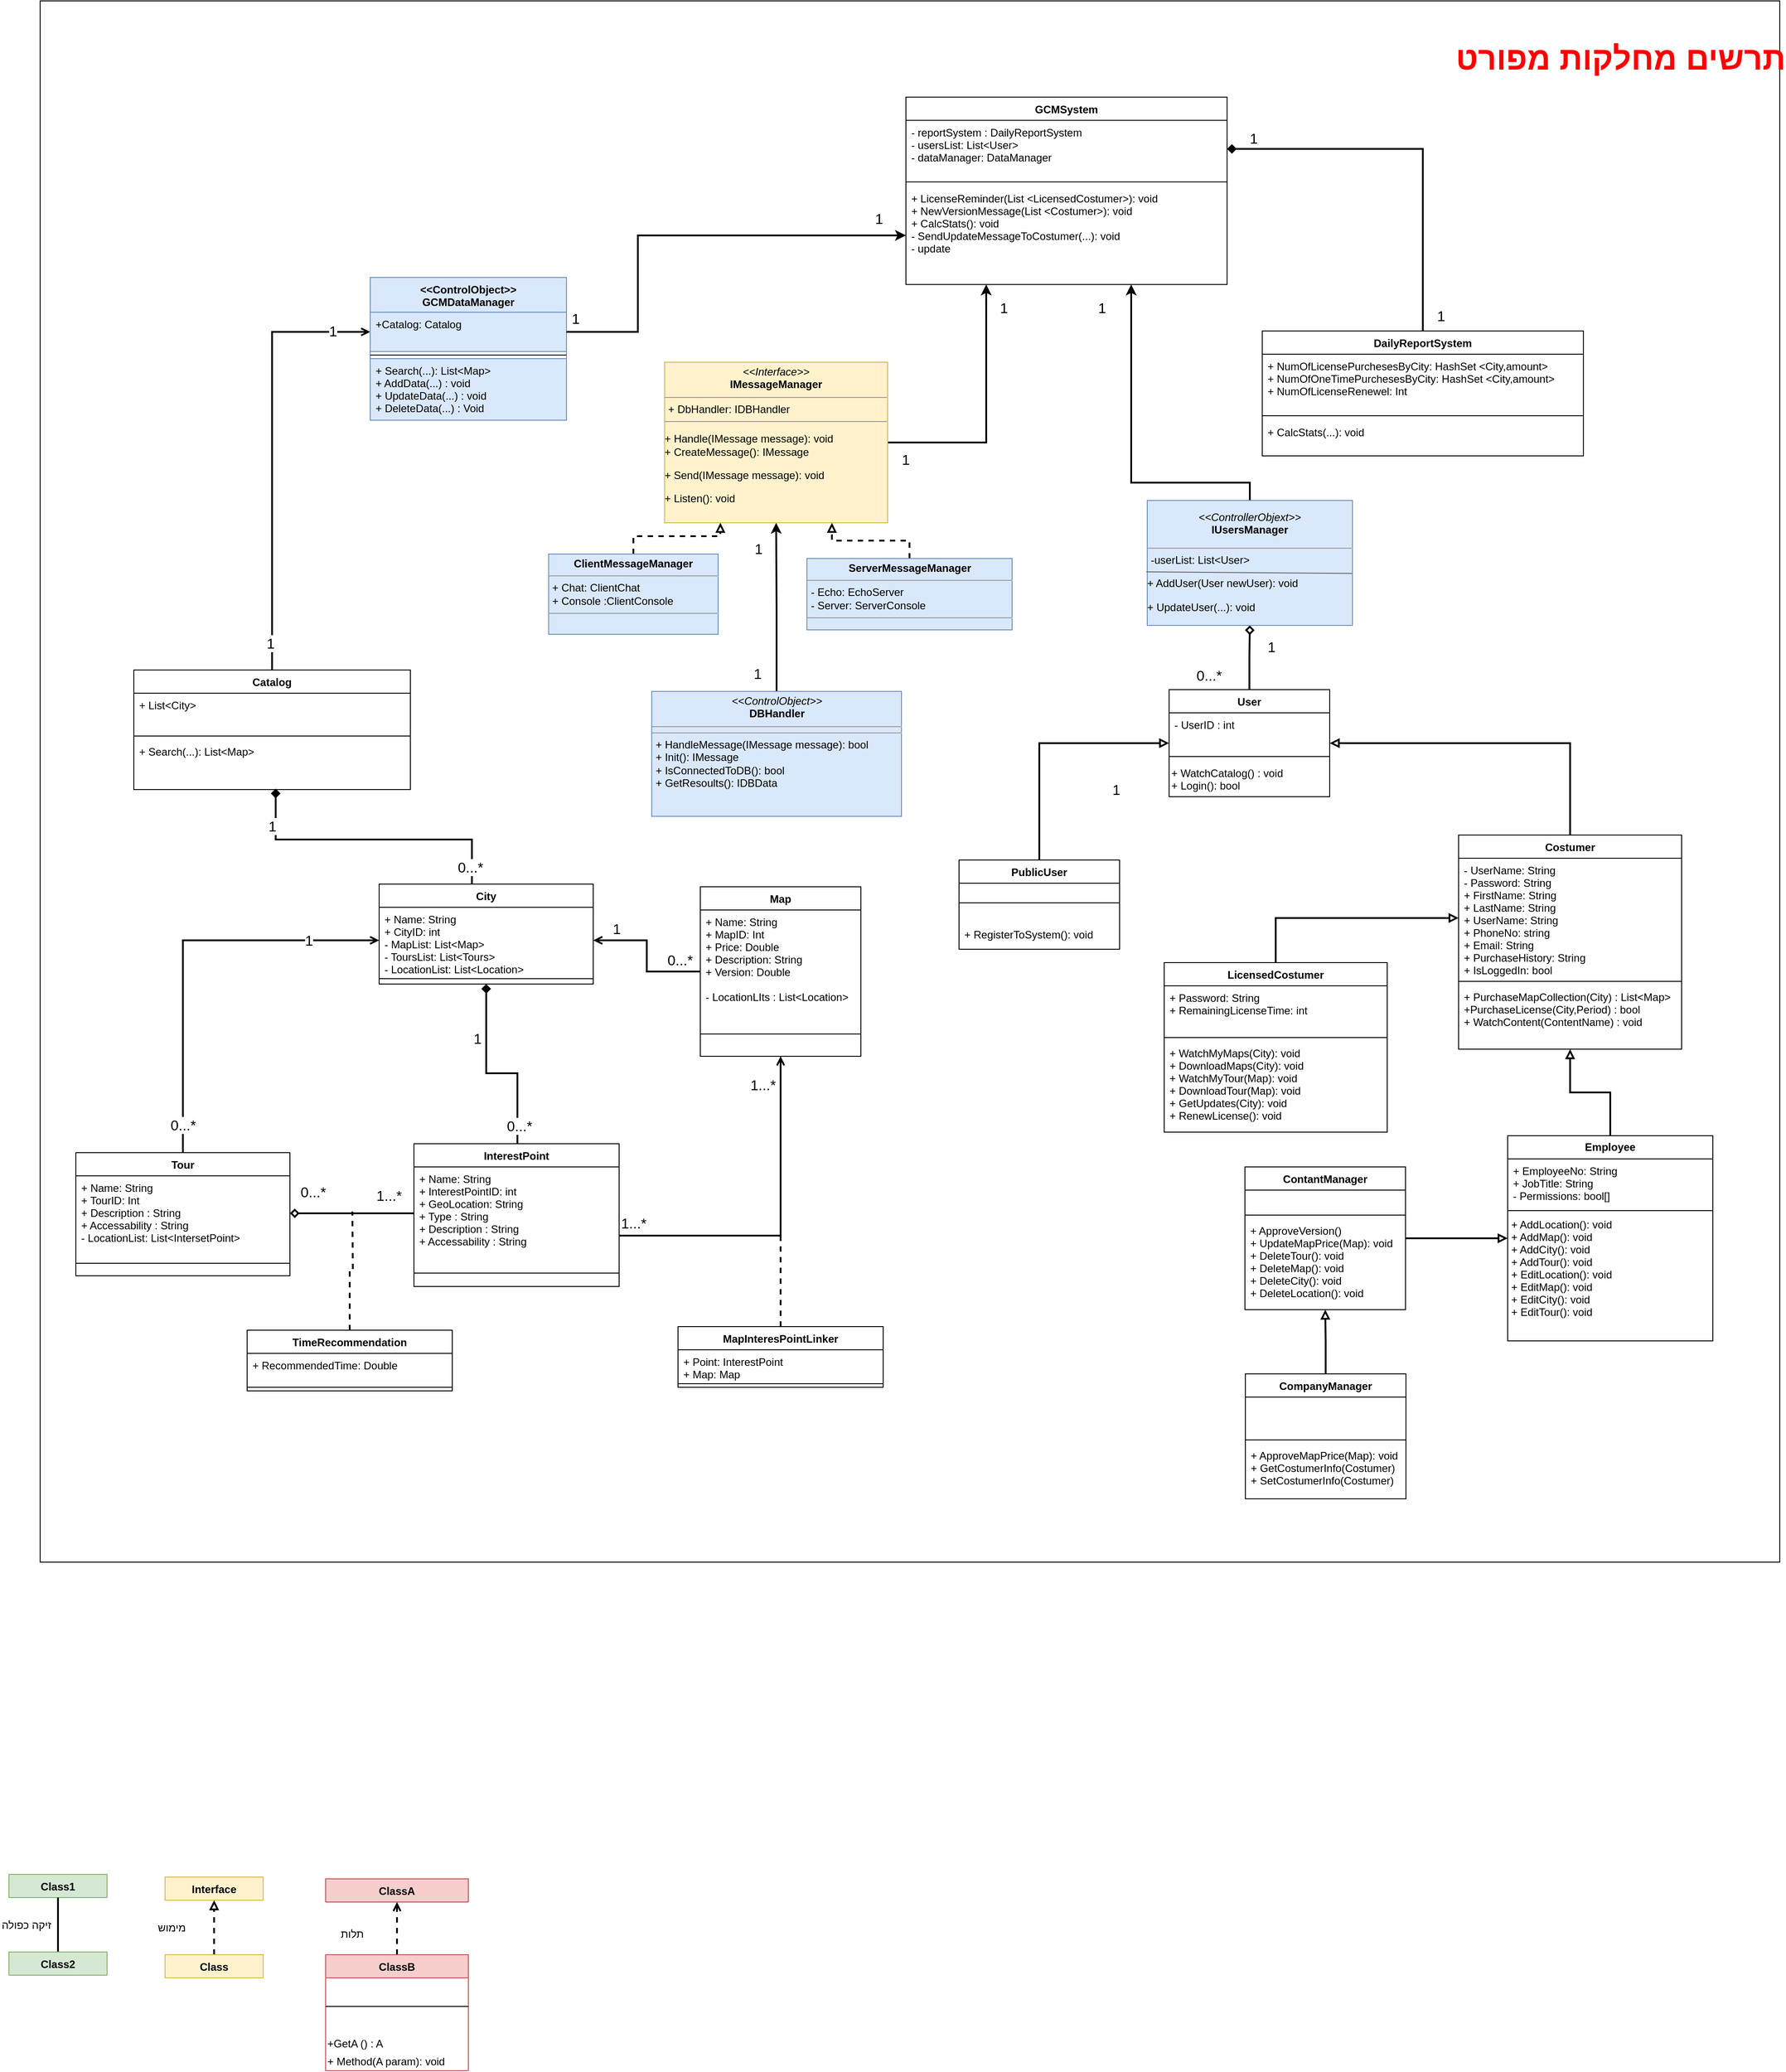 <mxfile version="10.6.3" type="device"><diagram id="jEEE5WQpok4G4n7z_fG8" name="Page-1"><mxGraphModel dx="4210" dy="4076" grid="1" gridSize="10" guides="1" tooltips="1" connect="1" arrows="1" fold="1" page="1" pageScale="1" pageWidth="850" pageHeight="1100" math="0" shadow="0"><root><mxCell id="0"/><mxCell id="1" parent="0"/><mxCell id="hmwMrBKpWxfeZXleXjf2-1" value="" style="rounded=0;whiteSpace=wrap;html=1;" vertex="1" parent="1"><mxGeometry x="-740" y="-1260" width="1950" height="1750" as="geometry"/></mxCell><mxCell id="YdYPWA61W4sI0FKI8ZSu-35" style="edgeStyle=orthogonalEdgeStyle;rounded=0;orthogonalLoop=1;jettySize=auto;html=1;entryX=0.5;entryY=1;entryDx=0;entryDy=0;fillColor=#f8cecc;strokeColor=#000000;strokeWidth=2;endArrow=block;endFill=0;" parent="1" source="YdYPWA61W4sI0FKI8ZSu-1" target="YdYPWA61W4sI0FKI8ZSu-9" edge="1"><mxGeometry relative="1" as="geometry"/></mxCell><mxCell id="YdYPWA61W4sI0FKI8ZSu-1" value="Employee" style="swimlane;fontStyle=1;align=center;verticalAlign=top;childLayout=stackLayout;horizontal=1;startSize=26;horizontalStack=0;resizeParent=1;resizeParentMax=0;resizeLast=0;collapsible=1;marginBottom=0;spacing=1;" parent="1" vertex="1"><mxGeometry x="905" y="12" width="230" height="230" as="geometry"><mxRectangle x="1230" y="360" width="70" height="26" as="alternateBounds"/></mxGeometry></mxCell><mxCell id="YdYPWA61W4sI0FKI8ZSu-2" value="+ EmployeeNo: String&#xA;+ JobTitle: String&#xA;- Permissions: bool[]" style="text;strokeColor=none;fillColor=none;align=left;verticalAlign=top;spacingLeft=4;spacingRight=4;overflow=hidden;rotatable=0;points=[[0,0.5],[1,0.5]];portConstraint=eastwest;" parent="YdYPWA61W4sI0FKI8ZSu-1" vertex="1"><mxGeometry y="26" width="230" height="54" as="geometry"/></mxCell><mxCell id="YdYPWA61W4sI0FKI8ZSu-3" value="" style="line;strokeWidth=1;fillColor=none;align=left;verticalAlign=middle;spacingTop=-1;spacingLeft=3;spacingRight=3;rotatable=0;labelPosition=right;points=[];portConstraint=eastwest;" parent="YdYPWA61W4sI0FKI8ZSu-1" vertex="1"><mxGeometry y="80" width="230" height="8" as="geometry"/></mxCell><mxCell id="YdYPWA61W4sI0FKI8ZSu-4" value="+ AddLocation(): void&#xA;+ AddMap(): void&#xA;+ AddCity(): void&#xA;+ AddTour(): void&#xA;+ EditLocation(): void&#xA;+ EditMap(): void&#xA;+ EditCity(): void&#xA;+ EditTour(): void&#xA;&#xA;" style="text;strokeColor=none;fillColor=none;align=left;verticalAlign=top;spacingLeft=4;spacingRight=4;overflow=hidden;rotatable=0;points=[[0,0.5],[1,0.5]];portConstraint=eastwest;spacing=0;" parent="YdYPWA61W4sI0FKI8ZSu-1" vertex="1"><mxGeometry y="88" width="230" height="142" as="geometry"/></mxCell><mxCell id="OOZoNBhpIxazR-fyeRPt-20" style="edgeStyle=orthogonalEdgeStyle;rounded=0;orthogonalLoop=1;jettySize=auto;html=1;endArrow=classic;endFill=1;strokeColor=#000000;strokeWidth=2;fontSize=16;exitX=0.5;exitY=0;exitDx=0;exitDy=0;" parent="1" source="GuwsaSdTP42mEUQlLHz1-16" target="h58AmMdjCYzJy9GxhHrb-9" edge="1"><mxGeometry relative="1" as="geometry"><Array as="points"><mxPoint x="616" y="-720"/><mxPoint x="483" y="-720"/></Array><mxPoint x="650" y="-520" as="sourcePoint"/></mxGeometry></mxCell><mxCell id="GuwsaSdTP42mEUQlLHz1-17" style="edgeStyle=orthogonalEdgeStyle;rounded=0;orthogonalLoop=1;jettySize=auto;html=1;strokeWidth=2;endArrow=diamond;endFill=0;" parent="1" source="YdYPWA61W4sI0FKI8ZSu-5" target="GuwsaSdTP42mEUQlLHz1-16" edge="1"><mxGeometry relative="1" as="geometry"/></mxCell><mxCell id="YdYPWA61W4sI0FKI8ZSu-5" value="User" style="swimlane;fontStyle=1;align=center;verticalAlign=top;childLayout=stackLayout;horizontal=1;startSize=26;horizontalStack=0;resizeParent=1;resizeParentMax=0;resizeLast=0;collapsible=1;marginBottom=0;" parent="1" vertex="1"><mxGeometry x="525.5" y="-488" width="180" height="120" as="geometry"><mxRectangle x="690" y="-60" width="70" height="26" as="alternateBounds"/></mxGeometry></mxCell><mxCell id="YdYPWA61W4sI0FKI8ZSu-6" value="- UserID : int" style="text;strokeColor=none;fillColor=none;align=left;verticalAlign=top;spacingLeft=4;spacingRight=4;overflow=hidden;rotatable=0;points=[[0,0.5],[1,0.5]];portConstraint=eastwest;" parent="YdYPWA61W4sI0FKI8ZSu-5" vertex="1"><mxGeometry y="26" width="180" height="44" as="geometry"/></mxCell><mxCell id="YdYPWA61W4sI0FKI8ZSu-7" value="" style="line;strokeWidth=1;fillColor=none;align=left;verticalAlign=middle;spacingTop=-1;spacingLeft=3;spacingRight=3;rotatable=0;labelPosition=right;points=[];portConstraint=eastwest;" parent="YdYPWA61W4sI0FKI8ZSu-5" vertex="1"><mxGeometry y="70" width="180" height="10" as="geometry"/></mxCell><mxCell id="OOZoNBhpIxazR-fyeRPt-55" value="&lt;div&gt;+ WatchCatalog() : void&lt;/div&gt;&lt;div&gt;+ Login(): bool&lt;/div&gt;" style="text;html=1;fontSize=12;" parent="YdYPWA61W4sI0FKI8ZSu-5" vertex="1"><mxGeometry y="80" width="180" height="40" as="geometry"/></mxCell><mxCell id="YdYPWA61W4sI0FKI8ZSu-34" style="edgeStyle=orthogonalEdgeStyle;rounded=0;orthogonalLoop=1;jettySize=auto;html=1;entryX=1;entryY=0.5;entryDx=0;entryDy=0;exitX=0.5;exitY=0;exitDx=0;exitDy=0;endArrow=block;endFill=0;strokeWidth=2;" parent="1" source="YdYPWA61W4sI0FKI8ZSu-9" target="YdYPWA61W4sI0FKI8ZSu-5" edge="1"><mxGeometry relative="1" as="geometry"/></mxCell><mxCell id="YdYPWA61W4sI0FKI8ZSu-9" value="Costumer" style="swimlane;fontStyle=1;align=center;verticalAlign=top;childLayout=stackLayout;horizontal=1;startSize=26;horizontalStack=0;resizeParent=1;resizeParentMax=0;resizeLast=0;collapsible=1;marginBottom=0;" parent="1" vertex="1"><mxGeometry x="850" y="-325" width="250" height="240" as="geometry"><mxRectangle x="764" y="77" width="70" height="26" as="alternateBounds"/></mxGeometry></mxCell><mxCell id="YdYPWA61W4sI0FKI8ZSu-10" value="- UserName: String&#xA;- Password: String&#xA;+ FirstName: String&#xA;+ LastName: String&#xA;+ UserName: String&#xA;+ PhoneNo: string&#xA;+ Email: String&#xA;+ PurchaseHistory: String&#xA;+ IsLoggedIn: bool&#xA;" style="text;strokeColor=none;fillColor=none;align=left;verticalAlign=top;spacingLeft=4;spacingRight=4;overflow=hidden;rotatable=0;points=[[0,0.5],[1,0.5]];portConstraint=eastwest;" parent="YdYPWA61W4sI0FKI8ZSu-9" vertex="1"><mxGeometry y="26" width="250" height="134" as="geometry"/></mxCell><mxCell id="YdYPWA61W4sI0FKI8ZSu-11" value="" style="line;strokeWidth=1;fillColor=none;align=left;verticalAlign=middle;spacingTop=-1;spacingLeft=3;spacingRight=3;rotatable=0;labelPosition=right;points=[];portConstraint=eastwest;" parent="YdYPWA61W4sI0FKI8ZSu-9" vertex="1"><mxGeometry y="160" width="250" height="8" as="geometry"/></mxCell><mxCell id="YdYPWA61W4sI0FKI8ZSu-12" value="+ PurchaseMapCollection(City) : List&lt;Map&gt;&#xA;+PurchaseLicense(City,Period) : bool&#xA;+ WatchContent(ContentName) : void&#xA;&#xA;" style="text;strokeColor=none;fillColor=none;align=left;verticalAlign=top;spacingLeft=4;spacingRight=4;overflow=hidden;rotatable=0;points=[[0,0.5],[1,0.5]];portConstraint=eastwest;fontColor=#000000;" parent="YdYPWA61W4sI0FKI8ZSu-9" vertex="1"><mxGeometry y="168" width="250" height="72" as="geometry"/></mxCell><mxCell id="YdYPWA61W4sI0FKI8ZSu-36" style="edgeStyle=orthogonalEdgeStyle;rounded=0;orthogonalLoop=1;jettySize=auto;html=1;strokeWidth=2;endArrow=block;endFill=0;" parent="1" source="YdYPWA61W4sI0FKI8ZSu-14" target="YdYPWA61W4sI0FKI8ZSu-1" edge="1"><mxGeometry relative="1" as="geometry"/></mxCell><mxCell id="YdYPWA61W4sI0FKI8ZSu-14" value="ContantManager" style="swimlane;fontStyle=1;align=center;verticalAlign=top;childLayout=stackLayout;horizontal=1;startSize=26;horizontalStack=0;resizeParent=1;resizeParentMax=0;resizeLast=0;collapsible=1;marginBottom=0;" parent="1" vertex="1"><mxGeometry x="610.5" y="47" width="180" height="160" as="geometry"><mxRectangle x="945.5" y="590" width="129" height="26" as="alternateBounds"/></mxGeometry></mxCell><mxCell id="YdYPWA61W4sI0FKI8ZSu-15" value="&#xA;" style="text;strokeColor=none;fillColor=none;align=left;verticalAlign=top;spacingLeft=4;spacingRight=4;overflow=hidden;rotatable=0;points=[[0,0.5],[1,0.5]];portConstraint=eastwest;" parent="YdYPWA61W4sI0FKI8ZSu-14" vertex="1"><mxGeometry y="26" width="180" height="24" as="geometry"/></mxCell><mxCell id="YdYPWA61W4sI0FKI8ZSu-16" value="" style="line;strokeWidth=1;fillColor=none;align=left;verticalAlign=middle;spacingTop=-1;spacingLeft=3;spacingRight=3;rotatable=0;labelPosition=right;points=[];portConstraint=eastwest;" parent="YdYPWA61W4sI0FKI8ZSu-14" vertex="1"><mxGeometry y="50" width="180" height="8" as="geometry"/></mxCell><mxCell id="YdYPWA61W4sI0FKI8ZSu-17" value="+ ApproveVersion()&#xA;+ UpdateMapPrice(Map): void&#xA;+ DeleteTour(): void&#xA;+ DeleteMap(): void&#xA;+ DeleteCity(): void&#xA;+ DeleteLocation(): void" style="text;strokeColor=none;fillColor=none;align=left;verticalAlign=top;spacingLeft=4;spacingRight=4;overflow=hidden;rotatable=0;points=[[0,0.5],[1,0.5]];portConstraint=eastwest;" parent="YdYPWA61W4sI0FKI8ZSu-14" vertex="1"><mxGeometry y="58" width="180" height="102" as="geometry"/></mxCell><mxCell id="YdYPWA61W4sI0FKI8ZSu-37" style="edgeStyle=orthogonalEdgeStyle;rounded=0;orthogonalLoop=1;jettySize=auto;html=1;endArrow=block;endFill=0;strokeWidth=2;" parent="1" source="YdYPWA61W4sI0FKI8ZSu-19" target="YdYPWA61W4sI0FKI8ZSu-14" edge="1"><mxGeometry relative="1" as="geometry"/></mxCell><mxCell id="YdYPWA61W4sI0FKI8ZSu-19" value="CompanyManager" style="swimlane;fontStyle=1;align=center;verticalAlign=top;childLayout=stackLayout;horizontal=1;startSize=26;horizontalStack=0;resizeParent=1;resizeParentMax=0;resizeLast=0;collapsible=1;marginBottom=0;" parent="1" vertex="1"><mxGeometry x="611" y="279" width="180" height="140" as="geometry"><mxRectangle x="861" y="790" width="129" height="26" as="alternateBounds"/></mxGeometry></mxCell><mxCell id="YdYPWA61W4sI0FKI8ZSu-20" value="&#xA;" style="text;strokeColor=none;fillColor=none;align=left;verticalAlign=top;spacingLeft=4;spacingRight=4;overflow=hidden;rotatable=0;points=[[0,0.5],[1,0.5]];portConstraint=eastwest;" parent="YdYPWA61W4sI0FKI8ZSu-19" vertex="1"><mxGeometry y="26" width="180" height="44" as="geometry"/></mxCell><mxCell id="YdYPWA61W4sI0FKI8ZSu-21" value="" style="line;strokeWidth=1;fillColor=none;align=left;verticalAlign=middle;spacingTop=-1;spacingLeft=3;spacingRight=3;rotatable=0;labelPosition=right;points=[];portConstraint=eastwest;" parent="YdYPWA61W4sI0FKI8ZSu-19" vertex="1"><mxGeometry y="70" width="180" height="8" as="geometry"/></mxCell><mxCell id="YdYPWA61W4sI0FKI8ZSu-22" value="+ ApproveMapPrice(Map): void&#xA;+ GetCostumerInfo(Costumer)&#xA;+ SetCostumerInfo(Costumer)&#xA;" style="text;strokeColor=none;fillColor=none;align=left;verticalAlign=top;spacingLeft=4;spacingRight=4;overflow=hidden;rotatable=0;points=[[0,0.5],[1,0.5]];portConstraint=eastwest;" parent="YdYPWA61W4sI0FKI8ZSu-19" vertex="1"><mxGeometry y="78" width="180" height="62" as="geometry"/></mxCell><mxCell id="OOZoNBhpIxazR-fyeRPt-7" style="edgeStyle=orthogonalEdgeStyle;rounded=0;orthogonalLoop=1;jettySize=auto;html=1;entryX=1;entryY=0.5;entryDx=0;entryDy=0;endArrow=open;endFill=0;strokeWidth=2;fontSize=16;" parent="1" source="YdYPWA61W4sI0FKI8ZSu-27" target="YdYPWA61W4sI0FKI8ZSu-48" edge="1"><mxGeometry relative="1" as="geometry"/></mxCell><mxCell id="OOZoNBhpIxazR-fyeRPt-9" value="1" style="text;html=1;resizable=0;points=[];align=center;verticalAlign=middle;labelBackgroundColor=#ffffff;fontSize=16;" parent="OOZoNBhpIxazR-fyeRPt-7" vertex="1" connectable="0"><mxGeometry x="0.693" y="-2" relative="1" as="geometry"><mxPoint x="1.5" y="-11" as="offset"/></mxGeometry></mxCell><mxCell id="OOZoNBhpIxazR-fyeRPt-10" value="0...*" style="text;html=1;resizable=0;points=[];align=center;verticalAlign=middle;labelBackgroundColor=#ffffff;fontSize=16;" parent="OOZoNBhpIxazR-fyeRPt-7" vertex="1" connectable="0"><mxGeometry x="-0.813" y="4" relative="1" as="geometry"><mxPoint x="-9" y="-17" as="offset"/></mxGeometry></mxCell><mxCell id="YdYPWA61W4sI0FKI8ZSu-27" value="Map" style="swimlane;fontStyle=1;align=center;verticalAlign=top;childLayout=stackLayout;horizontal=1;startSize=26;horizontalStack=0;resizeParent=1;resizeParentMax=0;resizeLast=0;collapsible=1;marginBottom=0;" parent="1" vertex="1"><mxGeometry y="-267" width="180" height="190" as="geometry"><mxRectangle x="215" y="-220" width="110" height="26" as="alternateBounds"/></mxGeometry></mxCell><mxCell id="YdYPWA61W4sI0FKI8ZSu-28" value="+ Name: String&#xA;+ MapID: Int&#xA;+ Price: Double&#xA;+ Description: String&#xA;+ Version: Double&#xA;&#xA;- LocationLIts : List&lt;Location&gt;&#xA;" style="text;strokeColor=none;fillColor=none;align=left;verticalAlign=top;spacingLeft=4;spacingRight=4;overflow=hidden;rotatable=0;points=[[0,0.5],[1,0.5]];portConstraint=eastwest;" parent="YdYPWA61W4sI0FKI8ZSu-27" vertex="1"><mxGeometry y="26" width="180" height="114" as="geometry"/></mxCell><mxCell id="YdYPWA61W4sI0FKI8ZSu-29" value="" style="line;strokeWidth=1;fillColor=none;align=left;verticalAlign=middle;spacingTop=-1;spacingLeft=3;spacingRight=3;rotatable=0;labelPosition=right;points=[];portConstraint=eastwest;" parent="YdYPWA61W4sI0FKI8ZSu-27" vertex="1"><mxGeometry y="140" width="180" height="50" as="geometry"/></mxCell><mxCell id="YdYPWA61W4sI0FKI8ZSu-42" style="edgeStyle=orthogonalEdgeStyle;rounded=0;orthogonalLoop=1;jettySize=auto;html=1;entryX=0;entryY=0.5;entryDx=0;entryDy=0;exitX=0.5;exitY=0;exitDx=0;exitDy=0;endArrow=block;endFill=0;strokeWidth=2;" parent="1" source="YdYPWA61W4sI0FKI8ZSu-38" target="YdYPWA61W4sI0FKI8ZSu-5" edge="1"><mxGeometry relative="1" as="geometry"/></mxCell><mxCell id="YdYPWA61W4sI0FKI8ZSu-38" value="PublicUser" style="swimlane;fontStyle=1;align=center;verticalAlign=top;childLayout=stackLayout;horizontal=1;startSize=26;horizontalStack=0;resizeParent=1;resizeParentMax=0;resizeLast=0;collapsible=1;marginBottom=0;" parent="1" vertex="1"><mxGeometry x="290" y="-297" width="180" height="100" as="geometry"><mxRectangle x="610" y="87" width="70" height="26" as="alternateBounds"/></mxGeometry></mxCell><mxCell id="YdYPWA61W4sI0FKI8ZSu-40" value="" style="line;strokeWidth=1;fillColor=none;align=left;verticalAlign=middle;spacingTop=-1;spacingLeft=3;spacingRight=3;rotatable=0;labelPosition=right;points=[];portConstraint=eastwest;" parent="YdYPWA61W4sI0FKI8ZSu-38" vertex="1"><mxGeometry y="26" width="180" height="44" as="geometry"/></mxCell><mxCell id="YdYPWA61W4sI0FKI8ZSu-41" value="+ RegisterToSystem(): void&#xA;" style="text;strokeColor=none;fillColor=none;align=left;verticalAlign=top;spacingLeft=4;spacingRight=4;overflow=hidden;rotatable=0;points=[[0,0.5],[1,0.5]];portConstraint=eastwest;" parent="YdYPWA61W4sI0FKI8ZSu-38" vertex="1"><mxGeometry y="70" width="180" height="30" as="geometry"/></mxCell><mxCell id="YdYPWA61W4sI0FKI8ZSu-61" style="edgeStyle=orthogonalEdgeStyle;rounded=0;orthogonalLoop=1;jettySize=auto;html=1;exitX=0.5;exitY=0;exitDx=0;exitDy=0;endArrow=diamond;endFill=1;entryX=0.5;entryY=1;entryDx=0;entryDy=0;strokeWidth=2;fillColor=#f8cecc;strokeColor=#000000;" parent="1" source="YdYPWA61W4sI0FKI8ZSu-43" target="YdYPWA61W4sI0FKI8ZSu-47" edge="1"><mxGeometry relative="1" as="geometry"><Array as="points"><mxPoint x="-205" y="-58"/><mxPoint x="-240" y="-58"/></Array></mxGeometry></mxCell><mxCell id="OOZoNBhpIxazR-fyeRPt-12" value="1" style="text;html=1;resizable=0;points=[];align=center;verticalAlign=middle;labelBackgroundColor=#ffffff;fontSize=16;" parent="YdYPWA61W4sI0FKI8ZSu-61" vertex="1" connectable="0"><mxGeometry x="0.177" y="-4" relative="1" as="geometry"><mxPoint x="-14" y="-28" as="offset"/></mxGeometry></mxCell><mxCell id="OOZoNBhpIxazR-fyeRPt-13" value="0...*" style="text;html=1;resizable=0;points=[];align=center;verticalAlign=middle;labelBackgroundColor=#ffffff;fontSize=16;" parent="YdYPWA61W4sI0FKI8ZSu-61" vertex="1" connectable="0"><mxGeometry x="-0.799" y="-2" relative="1" as="geometry"><mxPoint as="offset"/></mxGeometry></mxCell><mxCell id="OOZoNBhpIxazR-fyeRPt-17" style="edgeStyle=orthogonalEdgeStyle;rounded=0;orthogonalLoop=1;jettySize=auto;html=1;entryX=0.5;entryY=1;entryDx=0;entryDy=0;endArrow=open;endFill=0;strokeWidth=2;fontSize=16;" parent="1" source="YdYPWA61W4sI0FKI8ZSu-43" target="YdYPWA61W4sI0FKI8ZSu-27" edge="1"><mxGeometry relative="1" as="geometry"><mxPoint x="92.905" y="-126.762" as="targetPoint"/><Array as="points"><mxPoint x="90" y="124"/></Array></mxGeometry></mxCell><mxCell id="OOZoNBhpIxazR-fyeRPt-39" value="1...*" style="text;html=1;resizable=0;points=[];align=center;verticalAlign=middle;labelBackgroundColor=#ffffff;fontSize=16;" parent="OOZoNBhpIxazR-fyeRPt-17" vertex="1" connectable="0"><mxGeometry x="0.852" relative="1" as="geometry"><mxPoint x="-20.5" y="3.5" as="offset"/></mxGeometry></mxCell><mxCell id="OOZoNBhpIxazR-fyeRPt-40" value="1...*" style="text;html=1;resizable=0;points=[];align=center;verticalAlign=middle;labelBackgroundColor=#ffffff;fontSize=16;" parent="OOZoNBhpIxazR-fyeRPt-17" vertex="1" connectable="0"><mxGeometry x="-0.873" y="-2" relative="1" as="geometry"><mxPoint x="-8.5" y="-16" as="offset"/></mxGeometry></mxCell><mxCell id="YdYPWA61W4sI0FKI8ZSu-43" value="InterestPoint" style="swimlane;fontStyle=1;align=center;verticalAlign=top;childLayout=stackLayout;horizontal=1;startSize=26;horizontalStack=0;resizeParent=1;resizeParentMax=0;resizeLast=0;collapsible=1;marginBottom=0;" parent="1" vertex="1"><mxGeometry x="-321" y="21" width="230" height="160" as="geometry"><mxRectangle x="80" y="103" width="110" height="26" as="alternateBounds"/></mxGeometry></mxCell><mxCell id="YdYPWA61W4sI0FKI8ZSu-44" value="+ Name: String&#xA;+ InterestPointID: int&#xA;+ GeoLocation: String&#xA;+ Type : String&#xA;+ Description : String&#xA;+ Accessability : String&#xA;&#xA;" style="text;strokeColor=none;fillColor=none;align=left;verticalAlign=top;spacingLeft=4;spacingRight=4;overflow=hidden;rotatable=0;points=[[0,0.5],[1,0.5]];portConstraint=eastwest;" parent="YdYPWA61W4sI0FKI8ZSu-43" vertex="1"><mxGeometry y="26" width="230" height="104" as="geometry"/></mxCell><mxCell id="YdYPWA61W4sI0FKI8ZSu-45" value="" style="line;strokeWidth=1;fillColor=none;align=left;verticalAlign=middle;spacingTop=-1;spacingLeft=3;spacingRight=3;rotatable=0;labelPosition=right;points=[];portConstraint=eastwest;" parent="YdYPWA61W4sI0FKI8ZSu-43" vertex="1"><mxGeometry y="130" width="230" height="30" as="geometry"/></mxCell><mxCell id="OOZoNBhpIxazR-fyeRPt-2" style="edgeStyle=orthogonalEdgeStyle;rounded=0;orthogonalLoop=1;jettySize=auto;html=1;entryX=0.513;entryY=0.982;entryDx=0;entryDy=0;entryPerimeter=0;endArrow=diamond;endFill=1;strokeWidth=2;" parent="1" source="YdYPWA61W4sI0FKI8ZSu-47" target="h58AmMdjCYzJy9GxhHrb-14" edge="1"><mxGeometry relative="1" as="geometry"><Array as="points"><mxPoint x="-256" y="-320"/><mxPoint x="-476" y="-320"/></Array></mxGeometry></mxCell><mxCell id="OOZoNBhpIxazR-fyeRPt-5" value="0...*" style="text;html=1;resizable=0;points=[];align=center;verticalAlign=middle;labelBackgroundColor=#ffffff;fontSize=16;" parent="OOZoNBhpIxazR-fyeRPt-2" vertex="1" connectable="0"><mxGeometry x="-0.883" y="2" relative="1" as="geometry"><mxPoint as="offset"/></mxGeometry></mxCell><mxCell id="OOZoNBhpIxazR-fyeRPt-6" value="1" style="text;html=1;resizable=0;points=[];align=center;verticalAlign=middle;labelBackgroundColor=#ffffff;fontSize=16;" parent="OOZoNBhpIxazR-fyeRPt-2" vertex="1" connectable="0"><mxGeometry x="0.887" relative="1" as="geometry"><mxPoint x="-4" y="23" as="offset"/></mxGeometry></mxCell><mxCell id="YdYPWA61W4sI0FKI8ZSu-47" value="City" style="swimlane;fontStyle=1;align=center;verticalAlign=top;childLayout=stackLayout;horizontal=1;startSize=26;horizontalStack=0;resizeParent=1;resizeParentMax=0;resizeLast=0;collapsible=1;marginBottom=0;" parent="1" vertex="1"><mxGeometry x="-360" y="-270" width="240" height="112" as="geometry"><mxRectangle x="60" y="-73" width="110" height="26" as="alternateBounds"/></mxGeometry></mxCell><mxCell id="YdYPWA61W4sI0FKI8ZSu-48" value="+ Name: String&#xA;+ CityID: int&#xA;- MapList: List&lt;Map&gt;&#xA;- ToursList: List&lt;Tours&gt;&#xA;- LocationList: List&lt;Location&gt;&#xA;" style="text;strokeColor=none;fillColor=none;align=left;verticalAlign=top;spacingLeft=4;spacingRight=4;overflow=hidden;rotatable=0;points=[[0,0.5],[1,0.5]];portConstraint=eastwest;" parent="YdYPWA61W4sI0FKI8ZSu-47" vertex="1"><mxGeometry y="26" width="240" height="74" as="geometry"/></mxCell><mxCell id="YdYPWA61W4sI0FKI8ZSu-49" value="" style="line;strokeWidth=1;fillColor=none;align=left;verticalAlign=middle;spacingTop=-1;spacingLeft=3;spacingRight=3;rotatable=0;labelPosition=right;points=[];portConstraint=eastwest;" parent="YdYPWA61W4sI0FKI8ZSu-47" vertex="1"><mxGeometry y="100" width="240" height="12" as="geometry"/></mxCell><mxCell id="OOZoNBhpIxazR-fyeRPt-14" style="edgeStyle=orthogonalEdgeStyle;rounded=0;orthogonalLoop=1;jettySize=auto;html=1;entryX=0;entryY=0.5;entryDx=0;entryDy=0;endArrow=open;endFill=0;strokeWidth=2;fontSize=16;exitX=0.5;exitY=0;exitDx=0;exitDy=0;" parent="1" source="YdYPWA61W4sI0FKI8ZSu-51" target="YdYPWA61W4sI0FKI8ZSu-48" edge="1"><mxGeometry relative="1" as="geometry"><mxPoint x="-359.952" y="-116.762" as="targetPoint"/><Array as="points"><mxPoint x="-580" y="-207"/></Array></mxGeometry></mxCell><mxCell id="OOZoNBhpIxazR-fyeRPt-37" value="0...*" style="text;html=1;resizable=0;points=[];align=center;verticalAlign=middle;labelBackgroundColor=#ffffff;fontSize=16;" parent="OOZoNBhpIxazR-fyeRPt-14" vertex="1" connectable="0"><mxGeometry x="-0.883" y="-1" relative="1" as="geometry"><mxPoint x="-1" y="-4" as="offset"/></mxGeometry></mxCell><mxCell id="OOZoNBhpIxazR-fyeRPt-38" value="1" style="text;html=1;resizable=0;points=[];align=center;verticalAlign=middle;labelBackgroundColor=#ffffff;fontSize=16;" parent="OOZoNBhpIxazR-fyeRPt-14" vertex="1" connectable="0"><mxGeometry x="0.656" relative="1" as="geometry"><mxPoint as="offset"/></mxGeometry></mxCell><mxCell id="YdYPWA61W4sI0FKI8ZSu-51" value="Tour" style="swimlane;fontStyle=1;align=center;verticalAlign=top;childLayout=stackLayout;horizontal=1;startSize=26;horizontalStack=0;resizeParent=1;resizeParentMax=0;resizeLast=0;collapsible=1;marginBottom=0;" parent="1" vertex="1"><mxGeometry x="-700" y="31" width="240" height="138" as="geometry"><mxRectangle x="340" y="-73" width="110" height="26" as="alternateBounds"/></mxGeometry></mxCell><mxCell id="YdYPWA61W4sI0FKI8ZSu-52" value="+ Name: String&#xA;+ TourID: Int&#xA;+ Description : String&#xA;+ Accessability : String&#xA;- LocationList: List&lt;IntersetPoint&gt;&#xA;&#xA;" style="text;strokeColor=none;fillColor=none;align=left;verticalAlign=top;spacingLeft=4;spacingRight=4;overflow=hidden;rotatable=0;points=[[0,0.5],[1,0.5]];portConstraint=eastwest;" parent="YdYPWA61W4sI0FKI8ZSu-51" vertex="1"><mxGeometry y="26" width="240" height="84" as="geometry"/></mxCell><mxCell id="YdYPWA61W4sI0FKI8ZSu-53" value="" style="line;strokeWidth=1;fillColor=none;align=left;verticalAlign=middle;spacingTop=-1;spacingLeft=3;spacingRight=3;rotatable=0;labelPosition=right;points=[];portConstraint=eastwest;" parent="YdYPWA61W4sI0FKI8ZSu-51" vertex="1"><mxGeometry y="110" width="240" height="28" as="geometry"/></mxCell><mxCell id="OOZoNBhpIxazR-fyeRPt-16" style="edgeStyle=orthogonalEdgeStyle;rounded=0;orthogonalLoop=1;jettySize=auto;html=1;endArrow=none;endFill=0;strokeWidth=2;fontSize=16;dashed=1;" parent="1" source="YdYPWA61W4sI0FKI8ZSu-64" edge="1"><mxGeometry relative="1" as="geometry"><mxPoint x="-390" y="97" as="targetPoint"/></mxGeometry></mxCell><mxCell id="YdYPWA61W4sI0FKI8ZSu-64" value="TimeRecommendation" style="swimlane;fontStyle=1;align=center;verticalAlign=top;childLayout=stackLayout;horizontal=1;startSize=26;horizontalStack=0;resizeParent=1;resizeParentMax=0;resizeLast=0;collapsible=1;marginBottom=0;" parent="1" vertex="1"><mxGeometry x="-508" y="230" width="230" height="68" as="geometry"><mxRectangle x="80" y="103" width="110" height="26" as="alternateBounds"/></mxGeometry></mxCell><mxCell id="YdYPWA61W4sI0FKI8ZSu-65" value="+ RecommendedTime: Double" style="text;strokeColor=none;fillColor=none;align=left;verticalAlign=top;spacingLeft=4;spacingRight=4;overflow=hidden;rotatable=0;points=[[0,0.5],[1,0.5]];portConstraint=eastwest;" parent="YdYPWA61W4sI0FKI8ZSu-64" vertex="1"><mxGeometry y="26" width="230" height="34" as="geometry"/></mxCell><mxCell id="YdYPWA61W4sI0FKI8ZSu-66" value="" style="line;strokeWidth=1;fillColor=none;align=left;verticalAlign=middle;spacingTop=-1;spacingLeft=3;spacingRight=3;rotatable=0;labelPosition=right;points=[];portConstraint=eastwest;" parent="YdYPWA61W4sI0FKI8ZSu-64" vertex="1"><mxGeometry y="60" width="230" height="8" as="geometry"/></mxCell><mxCell id="h58AmMdjCYzJy9GxhHrb-5" style="edgeStyle=orthogonalEdgeStyle;rounded=0;orthogonalLoop=1;jettySize=auto;html=1;exitX=0.5;exitY=0;exitDx=0;exitDy=0;entryX=0;entryY=0.5;entryDx=0;entryDy=0;fontColor=#000000;strokeWidth=2;endArrow=block;endFill=0;" parent="1" source="h58AmMdjCYzJy9GxhHrb-1" target="YdYPWA61W4sI0FKI8ZSu-10" edge="1"><mxGeometry relative="1" as="geometry"><Array as="points"><mxPoint x="645" y="-232"/></Array></mxGeometry></mxCell><mxCell id="h58AmMdjCYzJy9GxhHrb-1" value="LicensedCostumer" style="swimlane;fontStyle=1;align=center;verticalAlign=top;childLayout=stackLayout;horizontal=1;startSize=26;horizontalStack=0;resizeParent=1;resizeParentMax=0;resizeLast=0;collapsible=1;marginBottom=0;" parent="1" vertex="1"><mxGeometry x="520" y="-182" width="250" height="190" as="geometry"><mxRectangle x="764" y="77" width="70" height="26" as="alternateBounds"/></mxGeometry></mxCell><mxCell id="h58AmMdjCYzJy9GxhHrb-2" value="+ Password: String&#xA;+ RemainingLicenseTime: int&#xA;&#xA;&#xA;" style="text;strokeColor=none;fillColor=none;align=left;verticalAlign=top;spacingLeft=4;spacingRight=4;overflow=hidden;rotatable=0;points=[[0,0.5],[1,0.5]];portConstraint=eastwest;" parent="h58AmMdjCYzJy9GxhHrb-1" vertex="1"><mxGeometry y="26" width="250" height="54" as="geometry"/></mxCell><mxCell id="h58AmMdjCYzJy9GxhHrb-3" value="" style="line;strokeWidth=1;fillColor=none;align=left;verticalAlign=middle;spacingTop=-1;spacingLeft=3;spacingRight=3;rotatable=0;labelPosition=right;points=[];portConstraint=eastwest;" parent="h58AmMdjCYzJy9GxhHrb-1" vertex="1"><mxGeometry y="80" width="250" height="8" as="geometry"/></mxCell><mxCell id="h58AmMdjCYzJy9GxhHrb-4" value="+ WatchMyMaps(City): void&#xA;+ DownloadMaps(City): void&#xA;+ WatchMyTour(Map): void&#xA;+ DownloadTour(Map): void&#xA;+ GetUpdates(City): void&#xA;+ RenewLicense(): void&#xA;" style="text;strokeColor=none;fillColor=none;align=left;verticalAlign=top;spacingLeft=4;spacingRight=4;overflow=hidden;rotatable=0;points=[[0,0.5],[1,0.5]];portConstraint=eastwest;fontColor=#000000;" parent="h58AmMdjCYzJy9GxhHrb-1" vertex="1"><mxGeometry y="88" width="250" height="102" as="geometry"/></mxCell><mxCell id="h58AmMdjCYzJy9GxhHrb-6" value="GCMSystem" style="swimlane;fontStyle=1;align=center;verticalAlign=top;childLayout=stackLayout;horizontal=1;startSize=26;horizontalStack=0;resizeParent=1;resizeParentMax=0;resizeLast=0;collapsible=1;marginBottom=0;" parent="1" vertex="1"><mxGeometry x="230.471" y="-1152.147" width="360" height="210" as="geometry"><mxRectangle x="1537" y="-185" width="70" height="26" as="alternateBounds"/></mxGeometry></mxCell><mxCell id="h58AmMdjCYzJy9GxhHrb-7" value="- reportSystem : DailyReportSystem&#xA;- usersList: List&lt;User&gt;&#xA;- dataManager: DataManager&#xA;" style="text;strokeColor=none;fillColor=none;align=left;verticalAlign=top;spacingLeft=4;spacingRight=4;overflow=hidden;rotatable=0;points=[[0,0.5],[1,0.5]];portConstraint=eastwest;" parent="h58AmMdjCYzJy9GxhHrb-6" vertex="1"><mxGeometry y="26" width="360" height="64" as="geometry"/></mxCell><mxCell id="h58AmMdjCYzJy9GxhHrb-8" value="" style="line;strokeWidth=1;fillColor=none;align=left;verticalAlign=middle;spacingTop=-1;spacingLeft=3;spacingRight=3;rotatable=0;labelPosition=right;points=[];portConstraint=eastwest;" parent="h58AmMdjCYzJy9GxhHrb-6" vertex="1"><mxGeometry y="90" width="360" height="10" as="geometry"/></mxCell><mxCell id="h58AmMdjCYzJy9GxhHrb-9" value="+ LicenseReminder(List &lt;LicensedCostumer&gt;): void&#xA;+ NewVersionMessage(List &lt;Costumer&gt;): void&#xA;+ CalcStats(): void&#xA;- SendUpdateMessageToCostumer(...): void&#xA;- update&#xA;" style="text;strokeColor=none;fillColor=none;align=left;verticalAlign=top;spacingLeft=4;spacingRight=4;overflow=hidden;rotatable=0;points=[[0,0.5],[1,0.5]];portConstraint=eastwest;fontColor=#000000;" parent="h58AmMdjCYzJy9GxhHrb-6" vertex="1"><mxGeometry y="100" width="360" height="110" as="geometry"/></mxCell><mxCell id="h58AmMdjCYzJy9GxhHrb-11" value="Catalog" style="swimlane;fontStyle=1;align=center;verticalAlign=top;childLayout=stackLayout;horizontal=1;startSize=26;horizontalStack=0;resizeParent=1;resizeParentMax=0;resizeLast=0;collapsible=1;marginBottom=0;" parent="1" vertex="1"><mxGeometry x="-635" y="-510" width="310" height="134" as="geometry"><mxRectangle x="215" y="-220" width="110" height="26" as="alternateBounds"/></mxGeometry></mxCell><mxCell id="h58AmMdjCYzJy9GxhHrb-12" value="+ List&lt;City&gt;" style="text;strokeColor=none;fillColor=none;align=left;verticalAlign=top;spacingLeft=4;spacingRight=4;overflow=hidden;rotatable=0;points=[[0,0.5],[1,0.5]];portConstraint=eastwest;" parent="h58AmMdjCYzJy9GxhHrb-11" vertex="1"><mxGeometry y="26" width="310" height="44" as="geometry"/></mxCell><mxCell id="h58AmMdjCYzJy9GxhHrb-13" value="" style="line;strokeWidth=1;fillColor=none;align=left;verticalAlign=middle;spacingTop=-1;spacingLeft=3;spacingRight=3;rotatable=0;labelPosition=right;points=[];portConstraint=eastwest;" parent="h58AmMdjCYzJy9GxhHrb-11" vertex="1"><mxGeometry y="70" width="310" height="8" as="geometry"/></mxCell><mxCell id="h58AmMdjCYzJy9GxhHrb-14" value="+ Search(...): List&lt;Map&gt;" style="text;strokeColor=none;fillColor=none;align=left;verticalAlign=top;spacingLeft=4;spacingRight=4;overflow=hidden;rotatable=0;points=[[0,0.5],[1,0.5]];portConstraint=eastwest;" parent="h58AmMdjCYzJy9GxhHrb-11" vertex="1"><mxGeometry y="78" width="310" height="56" as="geometry"/></mxCell><mxCell id="OOZoNBhpIxazR-fyeRPt-15" style="edgeStyle=orthogonalEdgeStyle;rounded=0;orthogonalLoop=1;jettySize=auto;html=1;endArrow=diamond;endFill=0;strokeWidth=2;fontSize=16;entryX=1;entryY=0.5;entryDx=0;entryDy=0;" parent="1" source="YdYPWA61W4sI0FKI8ZSu-44" target="YdYPWA61W4sI0FKI8ZSu-52" edge="1"><mxGeometry relative="1" as="geometry"><mxPoint x="-459.952" y="47.048" as="targetPoint"/></mxGeometry></mxCell><mxCell id="OOZoNBhpIxazR-fyeRPt-22" style="edgeStyle=orthogonalEdgeStyle;rounded=0;orthogonalLoop=1;jettySize=auto;html=1;exitX=0.5;exitY=0;exitDx=0;exitDy=0;entryX=0;entryY=0.5;entryDx=0;entryDy=0;endArrow=open;endFill=0;strokeColor=#000000;strokeWidth=2;fontSize=16;" parent="1" source="h58AmMdjCYzJy9GxhHrb-11" target="RDrT_9a2MQp_IcNLxm6G-3" edge="1"><mxGeometry relative="1" as="geometry"><Array as="points"><mxPoint x="-480" y="-889"/></Array></mxGeometry></mxCell><mxCell id="OOZoNBhpIxazR-fyeRPt-44" value="1" style="text;html=1;resizable=0;points=[];align=center;verticalAlign=middle;labelBackgroundColor=#ffffff;fontSize=16;" parent="OOZoNBhpIxazR-fyeRPt-22" vertex="1" connectable="0"><mxGeometry x="-0.877" y="2" relative="1" as="geometry"><mxPoint as="offset"/></mxGeometry></mxCell><mxCell id="OOZoNBhpIxazR-fyeRPt-45" value="1" style="text;html=1;resizable=0;points=[];align=center;verticalAlign=middle;labelBackgroundColor=#ffffff;fontSize=16;" parent="OOZoNBhpIxazR-fyeRPt-22" vertex="1" connectable="0"><mxGeometry x="0.828" y="1" relative="1" as="geometry"><mxPoint as="offset"/></mxGeometry></mxCell><mxCell id="OOZoNBhpIxazR-fyeRPt-36" style="edgeStyle=orthogonalEdgeStyle;rounded=0;orthogonalLoop=1;jettySize=auto;html=1;endArrow=diamond;endFill=1;strokeColor=#000000;strokeWidth=2;fontSize=16;" parent="1" source="OOZoNBhpIxazR-fyeRPt-32" target="h58AmMdjCYzJy9GxhHrb-7" edge="1"><mxGeometry relative="1" as="geometry"/></mxCell><mxCell id="OOZoNBhpIxazR-fyeRPt-32" value="DailyReportSystem" style="swimlane;fontStyle=1;align=center;verticalAlign=top;childLayout=stackLayout;horizontal=1;startSize=26;horizontalStack=0;resizeParent=1;resizeParentMax=0;resizeLast=0;collapsible=1;marginBottom=0;" parent="1" vertex="1"><mxGeometry x="629.899" y="-890" width="360" height="140" as="geometry"><mxRectangle x="1537" y="-185" width="70" height="26" as="alternateBounds"/></mxGeometry></mxCell><mxCell id="OOZoNBhpIxazR-fyeRPt-33" value="+ NumOfLicensePurchesesByCity: HashSet &lt;City,amount&gt;&#xA;+ NumOfOneTimePurchesesByCity: HashSet &lt;City,amount&gt;&#xA;+ NumOfLicenseRenewel: Int&#xA;" style="text;strokeColor=none;fillColor=none;align=left;verticalAlign=top;spacingLeft=4;spacingRight=4;overflow=hidden;rotatable=0;points=[[0,0.5],[1,0.5]];portConstraint=eastwest;" parent="OOZoNBhpIxazR-fyeRPt-32" vertex="1"><mxGeometry y="26" width="360" height="64" as="geometry"/></mxCell><mxCell id="OOZoNBhpIxazR-fyeRPt-34" value="" style="line;strokeWidth=1;fillColor=none;align=left;verticalAlign=middle;spacingTop=-1;spacingLeft=3;spacingRight=3;rotatable=0;labelPosition=right;points=[];portConstraint=eastwest;" parent="OOZoNBhpIxazR-fyeRPt-32" vertex="1"><mxGeometry y="90" width="360" height="10" as="geometry"/></mxCell><mxCell id="OOZoNBhpIxazR-fyeRPt-35" value="+ CalcStats(...): void&#xA;" style="text;strokeColor=none;fillColor=none;align=left;verticalAlign=top;spacingLeft=4;spacingRight=4;overflow=hidden;rotatable=0;points=[[0,0.5],[1,0.5]];portConstraint=eastwest;fontColor=#000000;" parent="OOZoNBhpIxazR-fyeRPt-32" vertex="1"><mxGeometry y="100" width="360" height="40" as="geometry"/></mxCell><mxCell id="OOZoNBhpIxazR-fyeRPt-42" value="0...*" style="text;html=1;resizable=0;points=[];autosize=1;align=left;verticalAlign=top;spacingTop=-4;fontSize=16;" parent="1" vertex="1"><mxGeometry x="-450" y="63" width="40" height="20" as="geometry"/></mxCell><mxCell id="OOZoNBhpIxazR-fyeRPt-43" value="1...*" style="text;html=1;resizable=0;points=[];autosize=1;align=left;verticalAlign=top;spacingTop=-4;fontSize=16;" parent="1" vertex="1"><mxGeometry x="-365" y="67" width="40" height="20" as="geometry"/></mxCell><mxCell id="OOZoNBhpIxazR-fyeRPt-48" value="1" style="text;html=1;resizable=0;points=[];align=center;verticalAlign=middle;labelBackgroundColor=#ffffff;fontSize=16;" parent="1" vertex="1" connectable="0"><mxGeometry x="486.286" y="-379.786" as="geometry"><mxPoint x="-20.5" y="3.5" as="offset"/></mxGeometry></mxCell><mxCell id="OOZoNBhpIxazR-fyeRPt-49" value="0...*" style="text;html=1;resizable=0;points=[];align=center;verticalAlign=middle;labelBackgroundColor=#ffffff;fontSize=16;" parent="1" vertex="1" connectable="0"><mxGeometry x="589.786" y="-507.786" as="geometry"><mxPoint x="-20.5" y="3.5" as="offset"/></mxGeometry></mxCell><mxCell id="OOZoNBhpIxazR-fyeRPt-50" value="1" style="text;html=1;resizable=0;points=[];align=center;verticalAlign=middle;labelBackgroundColor=#ffffff;fontSize=16;" parent="1" vertex="1" connectable="0"><mxGeometry x="639.786" y="-1109.786" as="geometry"><mxPoint x="-20.5" y="3.5" as="offset"/></mxGeometry></mxCell><mxCell id="OOZoNBhpIxazR-fyeRPt-51" value="1" style="text;html=1;resizable=0;points=[];align=center;verticalAlign=middle;labelBackgroundColor=#ffffff;fontSize=16;" parent="1" vertex="1" connectable="0"><mxGeometry x="849.786" y="-910.786" as="geometry"><mxPoint x="-20.5" y="3.5" as="offset"/></mxGeometry></mxCell><mxCell id="OOZoNBhpIxazR-fyeRPt-61" value="Interface" style="swimlane;fontStyle=1;align=center;verticalAlign=top;childLayout=stackLayout;horizontal=1;startSize=26;horizontalStack=0;resizeParent=1;resizeParentMax=0;resizeLast=0;collapsible=1;marginBottom=0;fillColor=#fff2cc;strokeColor=#d6b656;" parent="1" vertex="1" collapsed="1"><mxGeometry x="-600" y="843" width="110" height="26" as="geometry"><mxRectangle x="-370" y="440" width="120" height="34" as="alternateBounds"/></mxGeometry></mxCell><mxCell id="OOZoNBhpIxazR-fyeRPt-63" value="" style="line;strokeWidth=1;fillColor=none;align=left;verticalAlign=middle;spacingTop=-1;spacingLeft=3;spacingRight=3;rotatable=0;labelPosition=right;points=[];portConstraint=eastwest;" parent="OOZoNBhpIxazR-fyeRPt-61" vertex="1"><mxGeometry y="26" width="110" height="8" as="geometry"/></mxCell><mxCell id="OOZoNBhpIxazR-fyeRPt-70" style="edgeStyle=orthogonalEdgeStyle;rounded=0;orthogonalLoop=1;jettySize=auto;html=1;exitX=0.5;exitY=0;exitDx=0;exitDy=0;endArrow=block;endFill=0;strokeColor=#000000;strokeWidth=2;fontSize=12;dashed=1;" parent="1" source="OOZoNBhpIxazR-fyeRPt-64" target="OOZoNBhpIxazR-fyeRPt-61" edge="1"><mxGeometry relative="1" as="geometry"/></mxCell><mxCell id="OOZoNBhpIxazR-fyeRPt-64" value="Class" style="swimlane;fontStyle=1;align=center;verticalAlign=top;childLayout=stackLayout;horizontal=1;startSize=26;horizontalStack=0;resizeParent=1;resizeParentMax=0;resizeLast=0;collapsible=1;marginBottom=0;fillColor=#fff2cc;strokeColor=#d6b656;" parent="1" vertex="1" collapsed="1"><mxGeometry x="-600" y="930" width="110" height="26" as="geometry"><mxRectangle x="-370" y="440" width="120" height="34" as="alternateBounds"/></mxGeometry></mxCell><mxCell id="OOZoNBhpIxazR-fyeRPt-65" value="" style="line;strokeWidth=1;fillColor=none;align=left;verticalAlign=middle;spacingTop=-1;spacingLeft=3;spacingRight=3;rotatable=0;labelPosition=right;points=[];portConstraint=eastwest;" parent="OOZoNBhpIxazR-fyeRPt-64" vertex="1"><mxGeometry y="26" width="110" height="8" as="geometry"/></mxCell><mxCell id="OOZoNBhpIxazR-fyeRPt-72" style="edgeStyle=orthogonalEdgeStyle;rounded=0;orthogonalLoop=1;jettySize=auto;html=1;dashed=1;endArrow=open;endFill=0;strokeColor=#000000;strokeWidth=2;fontSize=12;" parent="1" source="OOZoNBhpIxazR-fyeRPt-66" target="OOZoNBhpIxazR-fyeRPt-68" edge="1"><mxGeometry relative="1" as="geometry"/></mxCell><mxCell id="OOZoNBhpIxazR-fyeRPt-66" value="ClassB" style="swimlane;fontStyle=1;align=center;verticalAlign=top;childLayout=stackLayout;horizontal=1;startSize=26;horizontalStack=0;resizeParent=1;resizeParentMax=0;resizeLast=0;collapsible=1;marginBottom=0;fillColor=#f8cecc;strokeColor=#b85450;" parent="1" vertex="1"><mxGeometry x="-420" y="930" width="160" height="130" as="geometry"><mxRectangle x="-70" y="540" width="110" height="26" as="alternateBounds"/></mxGeometry></mxCell><mxCell id="OOZoNBhpIxazR-fyeRPt-67" value="" style="line;strokeWidth=1;fillColor=none;align=left;verticalAlign=middle;spacingTop=-1;spacingLeft=3;spacingRight=3;rotatable=0;labelPosition=right;points=[];portConstraint=eastwest;" parent="OOZoNBhpIxazR-fyeRPt-66" vertex="1"><mxGeometry y="26" width="160" height="64" as="geometry"/></mxCell><mxCell id="OOZoNBhpIxazR-fyeRPt-82" value="+GetA () : A" style="text;html=1;resizable=0;points=[];autosize=1;align=left;verticalAlign=top;spacingTop=-4;fontSize=12;" parent="OOZoNBhpIxazR-fyeRPt-66" vertex="1"><mxGeometry y="90" width="160" height="20" as="geometry"/></mxCell><mxCell id="OOZoNBhpIxazR-fyeRPt-74" value="+ Method(A param): void" style="text;html=1;resizable=0;points=[];autosize=1;align=left;verticalAlign=top;spacingTop=-4;fontSize=12;" parent="OOZoNBhpIxazR-fyeRPt-66" vertex="1"><mxGeometry y="110" width="160" height="20" as="geometry"/></mxCell><mxCell id="OOZoNBhpIxazR-fyeRPt-68" value="ClassA" style="swimlane;fontStyle=1;align=center;verticalAlign=top;childLayout=stackLayout;horizontal=1;startSize=26;horizontalStack=0;resizeParent=1;resizeParentMax=0;resizeLast=0;collapsible=1;marginBottom=0;fillColor=#f8cecc;strokeColor=#b85450;" parent="1" vertex="1" collapsed="1"><mxGeometry x="-420" y="845" width="160" height="26" as="geometry"><mxRectangle x="-370" y="440" width="120" height="34" as="alternateBounds"/></mxGeometry></mxCell><mxCell id="OOZoNBhpIxazR-fyeRPt-69" value="" style="line;strokeWidth=1;fillColor=none;align=left;verticalAlign=middle;spacingTop=-1;spacingLeft=3;spacingRight=3;rotatable=0;labelPosition=right;points=[];portConstraint=eastwest;" parent="OOZoNBhpIxazR-fyeRPt-68" vertex="1"><mxGeometry y="26" width="160" height="8" as="geometry"/></mxCell><mxCell id="OOZoNBhpIxazR-fyeRPt-71" value="מימוש" style="text;html=1;resizable=0;points=[];autosize=1;align=left;verticalAlign=top;spacingTop=-4;fontSize=12;" parent="1" vertex="1"><mxGeometry x="-610" y="889.5" width="40" height="20" as="geometry"/></mxCell><mxCell id="OOZoNBhpIxazR-fyeRPt-73" value="תלות" style="text;html=1;resizable=0;points=[];autosize=1;align=left;verticalAlign=top;spacingTop=-4;fontSize=12;" parent="1" vertex="1"><mxGeometry x="-405" y="897" width="40" height="20" as="geometry"/></mxCell><mxCell id="OOZoNBhpIxazR-fyeRPt-76" value="Class1" style="swimlane;fontStyle=1;align=center;verticalAlign=top;childLayout=stackLayout;horizontal=1;startSize=26;horizontalStack=0;resizeParent=1;resizeParentMax=0;resizeLast=0;collapsible=1;marginBottom=0;fillColor=#d5e8d4;strokeColor=#82b366;" parent="1" vertex="1" collapsed="1"><mxGeometry x="-775" y="840" width="110" height="26" as="geometry"><mxRectangle x="-370" y="440" width="120" height="34" as="alternateBounds"/></mxGeometry></mxCell><mxCell id="OOZoNBhpIxazR-fyeRPt-77" value="" style="line;strokeWidth=1;fillColor=none;align=left;verticalAlign=middle;spacingTop=-1;spacingLeft=3;spacingRight=3;rotatable=0;labelPosition=right;points=[];portConstraint=eastwest;" parent="OOZoNBhpIxazR-fyeRPt-76" vertex="1"><mxGeometry y="26" width="110" height="8" as="geometry"/></mxCell><mxCell id="OOZoNBhpIxazR-fyeRPt-78" style="edgeStyle=orthogonalEdgeStyle;rounded=0;orthogonalLoop=1;jettySize=auto;html=1;exitX=0.5;exitY=0;exitDx=0;exitDy=0;endArrow=none;endFill=0;strokeColor=#000000;strokeWidth=2;fontSize=12;" parent="1" source="OOZoNBhpIxazR-fyeRPt-79" target="OOZoNBhpIxazR-fyeRPt-76" edge="1"><mxGeometry relative="1" as="geometry"/></mxCell><mxCell id="OOZoNBhpIxazR-fyeRPt-79" value="Class2" style="swimlane;fontStyle=1;align=center;verticalAlign=top;childLayout=stackLayout;horizontal=1;startSize=26;horizontalStack=0;resizeParent=1;resizeParentMax=0;resizeLast=0;collapsible=1;marginBottom=0;fillColor=#d5e8d4;strokeColor=#82b366;" parent="1" vertex="1" collapsed="1"><mxGeometry x="-775" y="927" width="110" height="26" as="geometry"><mxRectangle x="-370" y="440" width="120" height="34" as="alternateBounds"/></mxGeometry></mxCell><mxCell id="OOZoNBhpIxazR-fyeRPt-80" value="" style="line;strokeWidth=1;fillColor=none;align=left;verticalAlign=middle;spacingTop=-1;spacingLeft=3;spacingRight=3;rotatable=0;labelPosition=right;points=[];portConstraint=eastwest;" parent="OOZoNBhpIxazR-fyeRPt-79" vertex="1"><mxGeometry y="26" width="110" height="8" as="geometry"/></mxCell><mxCell id="OOZoNBhpIxazR-fyeRPt-81" value="זיקה כפולה" style="text;html=1;resizable=0;points=[];autosize=1;align=left;verticalAlign=top;spacingTop=-4;fontSize=12;" parent="1" vertex="1"><mxGeometry x="-785" y="886.5" width="70" height="20" as="geometry"/></mxCell><mxCell id="OOZoNBhpIxazR-fyeRPt-94" style="edgeStyle=orthogonalEdgeStyle;rounded=0;orthogonalLoop=1;jettySize=auto;html=1;endArrow=none;endFill=0;strokeColor=#000000;strokeWidth=2;fontSize=12;dashed=1;" parent="1" source="OOZoNBhpIxazR-fyeRPt-91" edge="1"><mxGeometry relative="1" as="geometry"><mxPoint x="90" y="120" as="targetPoint"/></mxGeometry></mxCell><mxCell id="OOZoNBhpIxazR-fyeRPt-91" value="MapInteresPointLinker" style="swimlane;fontStyle=1;align=center;verticalAlign=top;childLayout=stackLayout;horizontal=1;startSize=26;horizontalStack=0;resizeParent=1;resizeParentMax=0;resizeLast=0;collapsible=1;marginBottom=0;" parent="1" vertex="1"><mxGeometry x="-25" y="226" width="230" height="68" as="geometry"><mxRectangle x="80" y="103" width="110" height="26" as="alternateBounds"/></mxGeometry></mxCell><mxCell id="OOZoNBhpIxazR-fyeRPt-92" value="+ Point: InterestPoint&#xA;+ Map: Map&#xA;" style="text;strokeColor=none;fillColor=none;align=left;verticalAlign=top;spacingLeft=4;spacingRight=4;overflow=hidden;rotatable=0;points=[[0,0.5],[1,0.5]];portConstraint=eastwest;" parent="OOZoNBhpIxazR-fyeRPt-91" vertex="1"><mxGeometry y="26" width="230" height="34" as="geometry"/></mxCell><mxCell id="OOZoNBhpIxazR-fyeRPt-93" value="" style="line;strokeWidth=1;fillColor=none;align=left;verticalAlign=middle;spacingTop=-1;spacingLeft=3;spacingRight=3;rotatable=0;labelPosition=right;points=[];portConstraint=eastwest;" parent="OOZoNBhpIxazR-fyeRPt-91" vertex="1"><mxGeometry y="60" width="230" height="8" as="geometry"/></mxCell><mxCell id="RDrT_9a2MQp_IcNLxm6G-2" value="&lt;&lt;ControlObject&gt;&gt;&#xA;GCMDataManager" style="swimlane;fontStyle=1;align=center;verticalAlign=top;childLayout=stackLayout;horizontal=1;startSize=39;horizontalStack=0;resizeParent=1;resizeParentMax=0;resizeLast=0;collapsible=1;marginBottom=0;fillColor=#dae8fc;strokeColor=#6c8ebf;" parent="1" vertex="1"><mxGeometry x="-370" y="-950" width="220" height="160" as="geometry"><mxRectangle x="215" y="-220" width="110" height="26" as="alternateBounds"/></mxGeometry></mxCell><mxCell id="RDrT_9a2MQp_IcNLxm6G-3" value="+Catalog: Catalog" style="text;strokeColor=#6c8ebf;fillColor=#dae8fc;align=left;verticalAlign=top;spacingLeft=4;spacingRight=4;overflow=hidden;rotatable=0;points=[[0,0.5],[1,0.5]];portConstraint=eastwest;" parent="RDrT_9a2MQp_IcNLxm6G-2" vertex="1"><mxGeometry y="39" width="220" height="44" as="geometry"/></mxCell><mxCell id="RDrT_9a2MQp_IcNLxm6G-4" value="" style="line;strokeWidth=1;fillColor=none;align=left;verticalAlign=middle;spacingTop=-1;spacingLeft=3;spacingRight=3;rotatable=0;labelPosition=right;points=[];portConstraint=eastwest;" parent="RDrT_9a2MQp_IcNLxm6G-2" vertex="1"><mxGeometry y="83" width="220" height="8" as="geometry"/></mxCell><mxCell id="RDrT_9a2MQp_IcNLxm6G-5" value="+ Search(...): List&lt;Map&gt;&#xA;+ AddData(...) : void&#xA;+ UpdateData(...) : void&#xA;+ DeleteData(...) : Void&#xA;" style="text;strokeColor=#6c8ebf;fillColor=#dae8fc;align=left;verticalAlign=top;spacingLeft=4;spacingRight=4;overflow=hidden;rotatable=0;points=[[0,0.5],[1,0.5]];portConstraint=eastwest;" parent="RDrT_9a2MQp_IcNLxm6G-2" vertex="1"><mxGeometry y="91" width="220" height="69" as="geometry"/></mxCell><mxCell id="GuwsaSdTP42mEUQlLHz1-6" style="edgeStyle=orthogonalEdgeStyle;rounded=0;orthogonalLoop=1;jettySize=auto;html=1;strokeWidth=2;" parent="1" source="RDrT_9a2MQp_IcNLxm6G-6" target="GuwsaSdTP42mEUQlLHz1-5" edge="1"><mxGeometry relative="1" as="geometry"/></mxCell><mxCell id="RDrT_9a2MQp_IcNLxm6G-6" value="&lt;p style=&quot;margin: 0px ; margin-top: 4px ; text-align: center&quot;&gt;&lt;i&gt;&amp;lt;&amp;lt;ControlObject&amp;gt;&amp;gt;&lt;/i&gt;&lt;br&gt;&lt;b&gt;DBHandler&lt;/b&gt;&lt;/p&gt;&lt;hr size=&quot;1&quot;&gt;&lt;hr size=&quot;1&quot;&gt;&lt;p style=&quot;margin: 0px ; margin-left: 4px&quot;&gt;+ HandleMessage(IMessage message): bool&lt;br&gt;+ Init(): IMessage&lt;/p&gt;&lt;p style=&quot;margin: 0px ; margin-left: 4px&quot;&gt;+ IsConnectedToDB(): bool&lt;/p&gt;&lt;p style=&quot;margin: 0px ; margin-left: 4px&quot;&gt;+ GetResoults(): IDBData&lt;br&gt;&lt;/p&gt;" style="verticalAlign=top;align=left;overflow=fill;fontSize=12;fontFamily=Helvetica;html=1;fillColor=#dae8fc;strokeColor=#6c8ebf;" parent="1" vertex="1"><mxGeometry x="-54.5" y="-486" width="280" height="140" as="geometry"/></mxCell><mxCell id="RDrT_9a2MQp_IcNLxm6G-10" style="edgeStyle=orthogonalEdgeStyle;rounded=0;orthogonalLoop=1;jettySize=auto;html=1;entryX=0.25;entryY=1;entryDx=0;entryDy=0;strokeWidth=2;" parent="1" source="GuwsaSdTP42mEUQlLHz1-5" target="h58AmMdjCYzJy9GxhHrb-6" edge="1"><mxGeometry relative="1" as="geometry"><mxPoint x="310" y="-900" as="targetPoint"/><mxPoint x="106" y="-852" as="sourcePoint"/></mxGeometry></mxCell><mxCell id="GuwsaSdTP42mEUQlLHz1-1" style="edgeStyle=orthogonalEdgeStyle;rounded=0;orthogonalLoop=1;jettySize=auto;html=1;entryX=0.25;entryY=1;entryDx=0;entryDy=0;exitX=0.5;exitY=0;exitDx=0;exitDy=0;endArrow=block;endFill=0;dashed=1;strokeWidth=2;" parent="1" source="GuwsaSdTP42mEUQlLHz1-4" target="GuwsaSdTP42mEUQlLHz1-5" edge="1"><mxGeometry relative="1" as="geometry"><mxPoint x="-45" y="-650" as="sourcePoint"/><mxPoint x="0.333" y="-700.167" as="targetPoint"/></mxGeometry></mxCell><mxCell id="GuwsaSdTP42mEUQlLHz1-2" style="edgeStyle=orthogonalEdgeStyle;rounded=0;orthogonalLoop=1;jettySize=auto;html=1;entryX=0.75;entryY=1;entryDx=0;entryDy=0;endArrow=block;endFill=0;dashed=1;strokeWidth=2;" parent="1" source="GuwsaSdTP42mEUQlLHz1-3" target="GuwsaSdTP42mEUQlLHz1-5" edge="1"><mxGeometry relative="1" as="geometry"><mxPoint x="200.333" y="-700.167" as="targetPoint"/></mxGeometry></mxCell><mxCell id="GuwsaSdTP42mEUQlLHz1-3" value="&lt;p style=&quot;margin: 0px ; margin-top: 4px ; text-align: center&quot;&gt;&lt;b&gt;ServerMessageManager&lt;/b&gt;&lt;/p&gt;&lt;hr size=&quot;1&quot;&gt;&lt;p style=&quot;margin: 0px ; margin-left: 4px&quot;&gt;- Echo: EchoServer&lt;br&gt;&lt;/p&gt;&lt;p style=&quot;margin: 0px ; margin-left: 4px&quot;&gt;- Server: ServerConsole&lt;/p&gt;&lt;hr size=&quot;1&quot;&gt;" style="verticalAlign=top;align=left;overflow=fill;fontSize=12;fontFamily=Helvetica;html=1;fillColor=#dae8fc;strokeColor=#6c8ebf;" parent="1" vertex="1"><mxGeometry x="119.5" y="-635" width="230" height="80" as="geometry"/></mxCell><mxCell id="GuwsaSdTP42mEUQlLHz1-4" value="&lt;p style=&quot;margin: 0px ; margin-top: 4px ; text-align: center&quot;&gt;&lt;b&gt;ClientMessageManager&lt;/b&gt;&lt;br&gt;&lt;/p&gt;&lt;hr size=&quot;1&quot;&gt;&lt;p style=&quot;margin: 0px ; margin-left: 4px&quot;&gt;+ Chat: ClientChat&lt;/p&gt;&lt;p style=&quot;margin: 0px ; margin-left: 4px&quot;&gt;+ Console :ClientConsole&lt;br&gt;&lt;/p&gt;&lt;hr size=&quot;1&quot;&gt;&lt;p style=&quot;margin: 0px ; margin-left: 4px&quot;&gt;&lt;br&gt;&lt;/p&gt;" style="verticalAlign=top;align=left;overflow=fill;fontSize=12;fontFamily=Helvetica;html=1;fillColor=#dae8fc;strokeColor=#6c8ebf;" parent="1" vertex="1"><mxGeometry x="-170" y="-640" width="190" height="90" as="geometry"/></mxCell><mxCell id="GuwsaSdTP42mEUQlLHz1-5" value="&lt;p style=&quot;margin: 0px ; margin-top: 4px ; text-align: center&quot;&gt;&lt;i&gt;&amp;lt;&amp;lt;Interface&amp;gt;&amp;gt;&lt;/i&gt;&lt;br&gt;&lt;b&gt;IMessageManager&lt;/b&gt;&lt;/p&gt;&lt;hr size=&quot;1&quot;&gt;&lt;p style=&quot;margin: 0px ; margin-left: 4px&quot;&gt;+ DbHandler: IDBHandler&lt;br&gt;&lt;/p&gt;&lt;hr size=&quot;1&quot;&gt;&lt;p&gt;+ Handle(IMessage message): void&lt;br&gt;+ CreateMessage(): IMessage&lt;/p&gt;&lt;p&gt;+ Send(IMessage message): void&lt;/p&gt;&lt;p&gt;+ Listen(): void&lt;/p&gt;&lt;p&gt;&lt;br&gt;&lt;/p&gt;" style="verticalAlign=top;align=left;overflow=fill;fontSize=12;fontFamily=Helvetica;html=1;fillColor=#fff2cc;strokeColor=#d6b656;" parent="1" vertex="1"><mxGeometry x="-40" y="-855" width="250" height="180" as="geometry"/></mxCell><mxCell id="GuwsaSdTP42mEUQlLHz1-7" style="edgeStyle=orthogonalEdgeStyle;rounded=0;orthogonalLoop=1;jettySize=auto;html=1;entryX=0;entryY=0.5;entryDx=0;entryDy=0;strokeWidth=2;" parent="1" source="RDrT_9a2MQp_IcNLxm6G-3" target="h58AmMdjCYzJy9GxhHrb-9" edge="1"><mxGeometry relative="1" as="geometry"><Array as="points"><mxPoint x="-70" y="-889"/><mxPoint x="-70" y="-997"/></Array></mxGeometry></mxCell><mxCell id="GuwsaSdTP42mEUQlLHz1-8" value="1" style="text;html=1;resizable=0;points=[];align=center;verticalAlign=middle;labelBackgroundColor=#ffffff;fontSize=16;" parent="1" vertex="1" connectable="0"><mxGeometry x="249.786" y="-749.786" as="geometry"><mxPoint x="-20.5" y="3.5" as="offset"/></mxGeometry></mxCell><mxCell id="GuwsaSdTP42mEUQlLHz1-9" value="1" style="text;html=1;resizable=0;points=[];align=center;verticalAlign=middle;labelBackgroundColor=#ffffff;fontSize=16;" parent="1" vertex="1" connectable="0"><mxGeometry x="359.786" y="-919.786" as="geometry"><mxPoint x="-20.5" y="3.5" as="offset"/></mxGeometry></mxCell><mxCell id="GuwsaSdTP42mEUQlLHz1-10" value="1" style="text;html=1;resizable=0;points=[];align=center;verticalAlign=middle;labelBackgroundColor=#ffffff;fontSize=16;" parent="1" vertex="1" connectable="0"><mxGeometry x="84.286" y="-509.786" as="geometry"><mxPoint x="-20.5" y="3.5" as="offset"/></mxGeometry></mxCell><mxCell id="GuwsaSdTP42mEUQlLHz1-11" value="1" style="text;html=1;resizable=0;points=[];align=center;verticalAlign=middle;labelBackgroundColor=#ffffff;fontSize=16;" parent="1" vertex="1" connectable="0"><mxGeometry x="84.786" y="-649.786" as="geometry"><mxPoint x="-20.5" y="3.5" as="offset"/></mxGeometry></mxCell><mxCell id="GuwsaSdTP42mEUQlLHz1-12" value="1" style="text;html=1;resizable=0;points=[];align=center;verticalAlign=middle;labelBackgroundColor=#ffffff;fontSize=16;" parent="1" vertex="1" connectable="0"><mxGeometry x="-120.214" y="-907.786" as="geometry"><mxPoint x="-20.5" y="3.5" as="offset"/></mxGeometry></mxCell><mxCell id="GuwsaSdTP42mEUQlLHz1-13" value="1" style="text;html=1;resizable=0;points=[];align=center;verticalAlign=middle;labelBackgroundColor=#ffffff;fontSize=16;" parent="1" vertex="1" connectable="0"><mxGeometry x="219.786" y="-1019.786" as="geometry"><mxPoint x="-20.5" y="3.5" as="offset"/></mxGeometry></mxCell><mxCell id="GuwsaSdTP42mEUQlLHz1-15" value="1" style="text;html=1;resizable=0;points=[];align=center;verticalAlign=middle;labelBackgroundColor=#ffffff;fontSize=16;" parent="1" vertex="1" connectable="0"><mxGeometry x="469.786" y="-919.952" as="geometry"><mxPoint x="-20.5" y="3.5" as="offset"/></mxGeometry></mxCell><mxCell id="GuwsaSdTP42mEUQlLHz1-16" value="&lt;p align=&quot;center&quot;&gt;&lt;i&gt;&amp;lt;&amp;lt;ControllerObjext&amp;gt;&amp;gt;&lt;/i&gt;&lt;br&gt;&lt;b&gt;IUsersManager&lt;/b&gt;&lt;/p&gt;&lt;hr size=&quot;1&quot; align=&quot;center&quot;&gt;&lt;p style=&quot;margin: 0px ; margin-left: 4px&quot;&gt;-userList: List&amp;lt;User&amp;gt;&lt;/p&gt;&lt;p&gt;+ AddUser(User newUser): void&lt;/p&gt;&lt;p&gt;+ UpdateUser(...): void&lt;/p&gt;" style="verticalAlign=top;align=left;overflow=fill;fontSize=12;fontFamily=Helvetica;html=1;fillColor=#dae8fc;strokeColor=#6c8ebf;" parent="1" vertex="1"><mxGeometry x="501" y="-700" width="230" height="140" as="geometry"/></mxCell><mxCell id="GuwsaSdTP42mEUQlLHz1-18" value="1" style="text;html=1;resizable=0;points=[];align=center;verticalAlign=middle;labelBackgroundColor=#ffffff;fontSize=16;" parent="1" vertex="1" connectable="0"><mxGeometry x="659.786" y="-539.786" as="geometry"><mxPoint x="-20.5" y="3.5" as="offset"/></mxGeometry></mxCell><mxCell id="GuwsaSdTP42mEUQlLHz1-22" value="" style="endArrow=none;html=1;strokeWidth=1;entryX=0.998;entryY=0.584;entryDx=0;entryDy=0;entryPerimeter=0;fillColor=#f5f5f5;strokeColor=#666666;" parent="1" target="GuwsaSdTP42mEUQlLHz1-16" edge="1"><mxGeometry width="50" height="50" relative="1" as="geometry"><mxPoint x="500" y="-620" as="sourcePoint"/><mxPoint x="479.429" y="-570" as="targetPoint"/><Array as="points"/></mxGeometry></mxCell><mxCell id="hmwMrBKpWxfeZXleXjf2-3" value="תרשים מחלקות מפורט" style="text;html=1;resizable=0;points=[];autosize=1;align=left;verticalAlign=top;spacingTop=-4;fontStyle=1;fontColor=#FF0000;fontSize=36;" vertex="1" parent="1"><mxGeometry x="845" y="-1220" width="120" height="20" as="geometry"/></mxCell></root></mxGraphModel></diagram></mxfile>